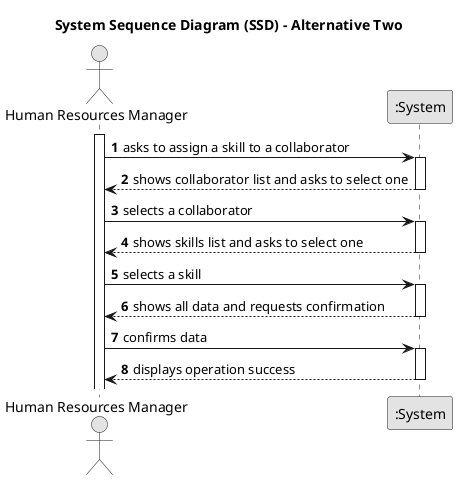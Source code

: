 @startuml
skinparam monochrome true
skinparam packageStyle rectangle
skinparam shadowing false

title System Sequence Diagram (SSD) - Alternative Two

autonumber

actor "Human Resources Manager" as Employee
participant ":System" as System

activate Employee

    Employee -> System : asks to assign a skill to a collaborator
    activate System

        System --> Employee : shows collaborator list and asks to select one
    deactivate System

    Employee -> System : selects a collaborator
    activate System

        System --> Employee : shows skills list and asks to select one
    deactivate System

    Employee -> System : selects a skill
    activate System

        System --> Employee : shows all data and requests confirmation
    deactivate System

    Employee -> System : confirms data
    activate System

        System --> Employee : displays operation success
    deactivate System
@enduml